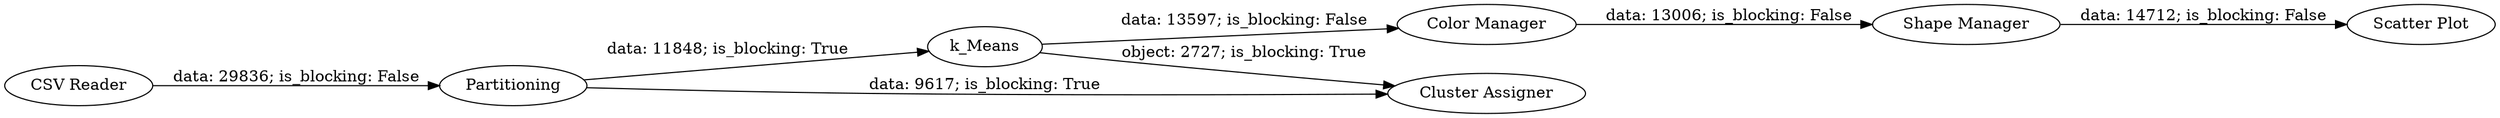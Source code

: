 digraph {
	"4562246497125205979_5" [label="Color Manager"]
	"4562246497125205979_7" [label="Scatter Plot"]
	"4562246497125205979_3" [label=k_Means]
	"4562246497125205979_1" [label="CSV Reader"]
	"4562246497125205979_4" [label="Cluster Assigner"]
	"4562246497125205979_6" [label="Shape Manager"]
	"4562246497125205979_2" [label=Partitioning]
	"4562246497125205979_1" -> "4562246497125205979_2" [label="data: 29836; is_blocking: False"]
	"4562246497125205979_6" -> "4562246497125205979_7" [label="data: 14712; is_blocking: False"]
	"4562246497125205979_2" -> "4562246497125205979_3" [label="data: 11848; is_blocking: True"]
	"4562246497125205979_2" -> "4562246497125205979_4" [label="data: 9617; is_blocking: True"]
	"4562246497125205979_5" -> "4562246497125205979_6" [label="data: 13006; is_blocking: False"]
	"4562246497125205979_3" -> "4562246497125205979_4" [label="object: 2727; is_blocking: True"]
	"4562246497125205979_3" -> "4562246497125205979_5" [label="data: 13597; is_blocking: False"]
	rankdir=LR
}
